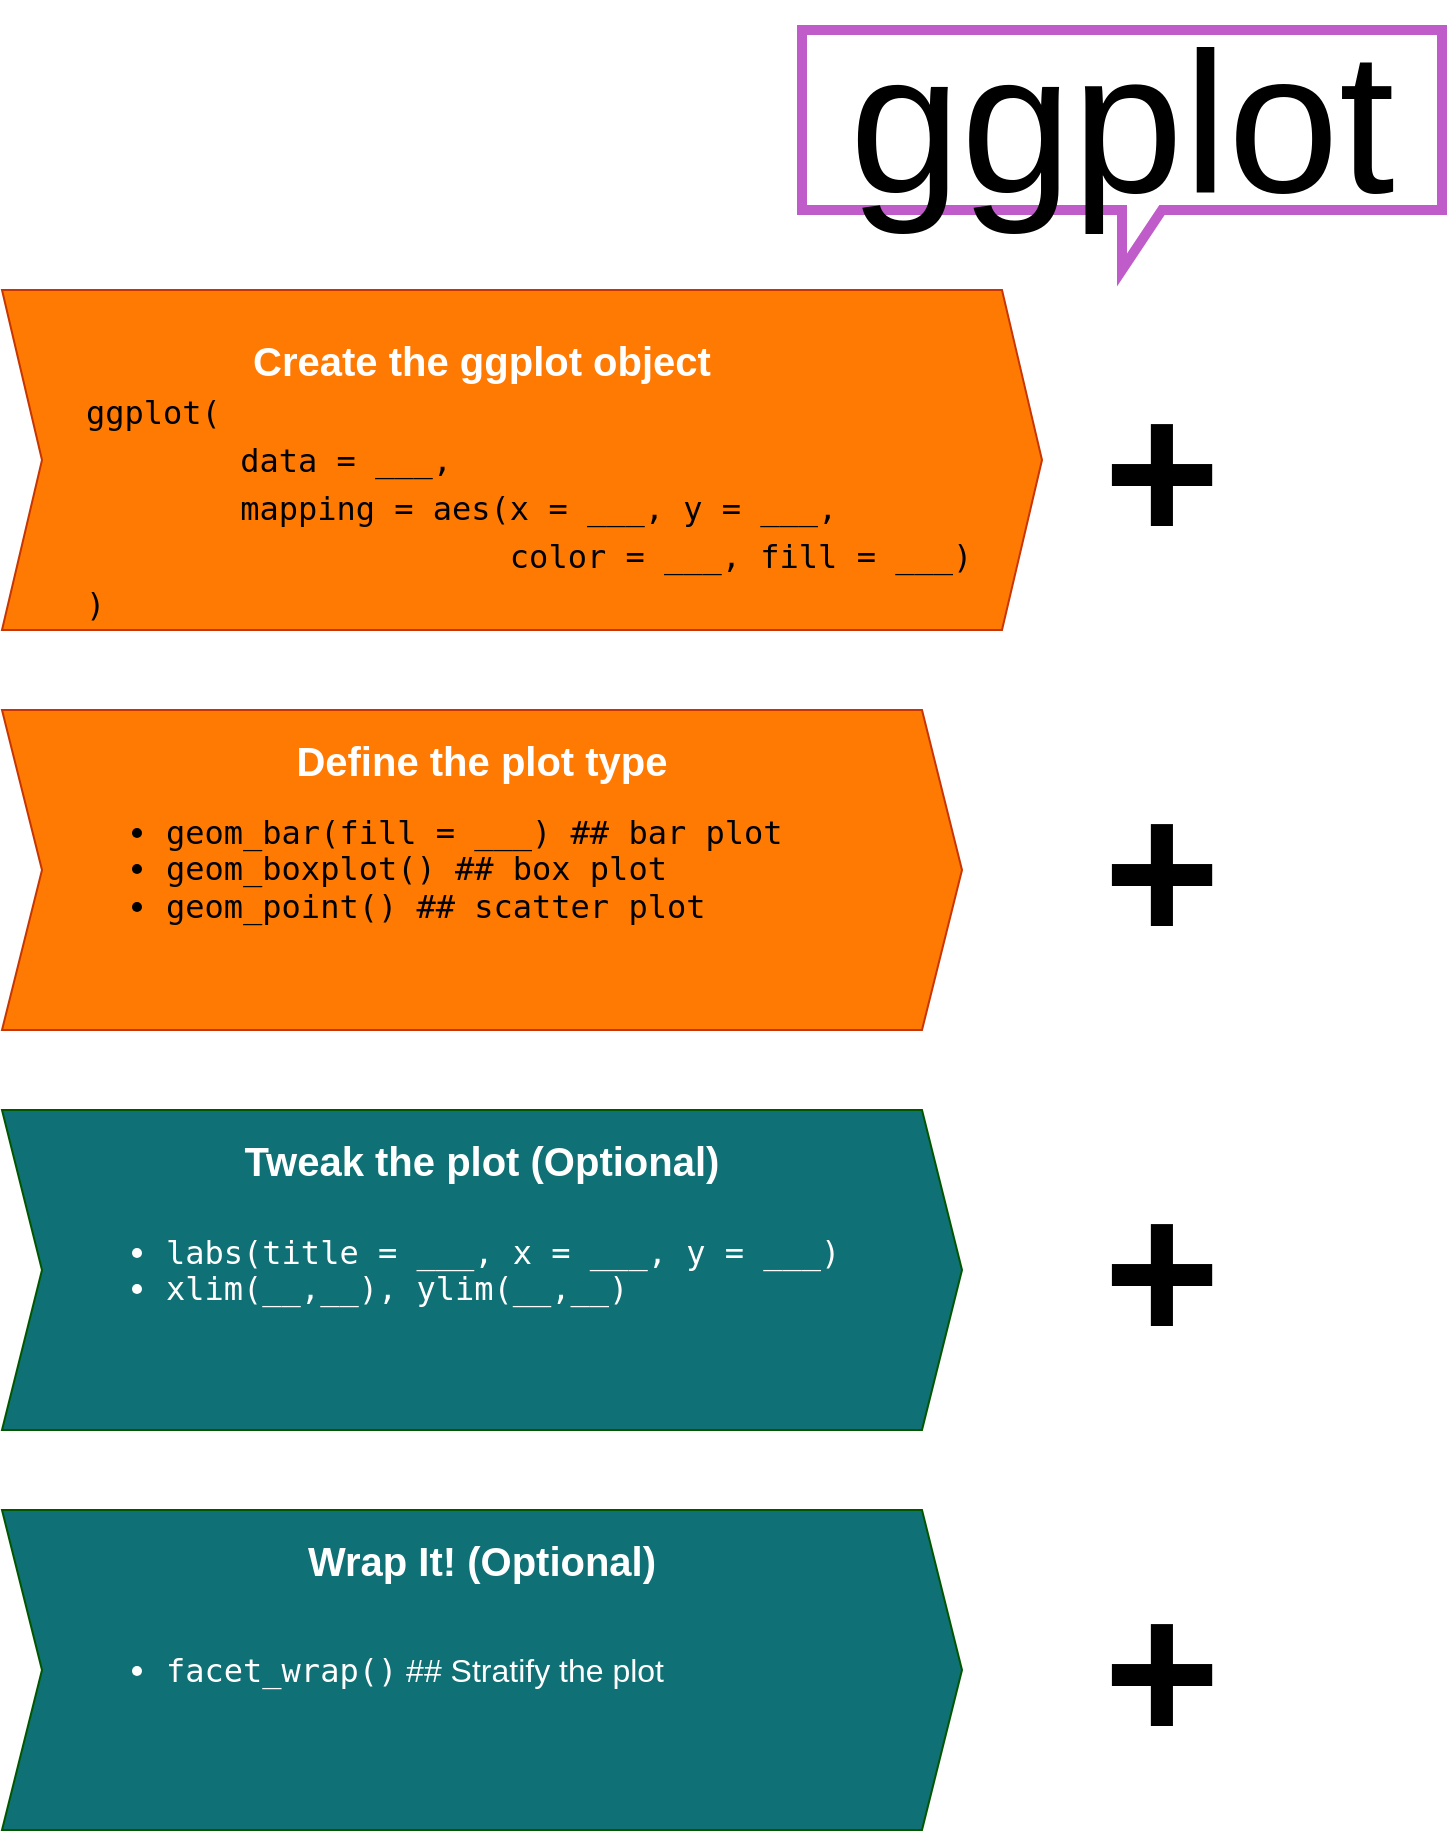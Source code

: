 <mxfile>
    <diagram id="C5RBs43oDa-KdzZeNtuy" name="Page-1">
        <mxGraphModel dx="1111" dy="775" grid="1" gridSize="10" guides="1" tooltips="1" connect="1" arrows="1" fold="1" page="1" pageScale="1" pageWidth="827" pageHeight="1169" math="0" shadow="0">
            <root>
                <mxCell id="WIyWlLk6GJQsqaUBKTNV-0"/>
                <mxCell id="WIyWlLk6GJQsqaUBKTNV-1" parent="WIyWlLk6GJQsqaUBKTNV-0"/>
                <mxCell id="5-JzVDqVPUkqkS9P1yuQ-0" value="&lt;blockquote style=&quot;margin: 0px 0px 0px 40px ; border: none ; padding: 0px ; font-size: 16px ; line-height: 0.5&quot;&gt;&lt;pre&gt;&lt;br&gt;&lt;/pre&gt;&lt;pre&gt;&lt;br&gt;&lt;/pre&gt;&lt;pre&gt;ggplot(&lt;/pre&gt;&lt;pre&gt;&lt;span style=&quot;white-space: pre&quot;&gt;&#9;&lt;/span&gt;data = ___,&lt;/pre&gt;&lt;pre&gt;&lt;span style=&quot;white-space: pre&quot;&gt;&#9;&lt;/span&gt;mapping = aes(x = ___, y = ___,&lt;/pre&gt;&lt;pre&gt;&lt;span style=&quot;white-space: pre&quot;&gt;&#9;&lt;/span&gt;&lt;span style=&quot;white-space: pre&quot;&gt;&#9;&lt;/span&gt;      color = ___, fill = ___)&lt;br&gt;&lt;/pre&gt;&lt;pre&gt;)&lt;/pre&gt;&lt;/blockquote&gt;" style="shape=step;perimeter=stepPerimeter;whiteSpace=wrap;html=1;fixedSize=1;align=left;fillColor=#ff7a03;fontColor=#000000;strokeColor=#C73500;" parent="WIyWlLk6GJQsqaUBKTNV-1" vertex="1">
                    <mxGeometry x="80" y="150" width="520" height="170" as="geometry"/>
                </mxCell>
                <mxCell id="5-JzVDqVPUkqkS9P1yuQ-1" value="&lt;font color=&quot;#ffffff&quot;&gt;Create the ggplot object&lt;/font&gt;" style="text;html=1;strokeColor=none;fillColor=none;align=center;verticalAlign=middle;whiteSpace=wrap;rounded=0;fontSize=20;fontStyle=1" parent="WIyWlLk6GJQsqaUBKTNV-1" vertex="1">
                    <mxGeometry x="180" y="170" width="280" height="30" as="geometry"/>
                </mxCell>
                <mxCell id="5-JzVDqVPUkqkS9P1yuQ-2" value="&lt;font size=&quot;1&quot;&gt;&lt;b style=&quot;font-size: 100px&quot;&gt;+&lt;/b&gt;&lt;/font&gt;" style="text;html=1;strokeColor=none;fillColor=none;align=center;verticalAlign=middle;whiteSpace=wrap;rounded=0;fontSize=16;" parent="WIyWlLk6GJQsqaUBKTNV-1" vertex="1">
                    <mxGeometry x="630" y="225" width="60" height="30" as="geometry"/>
                </mxCell>
                <mxCell id="5-JzVDqVPUkqkS9P1yuQ-4" value="&lt;blockquote style=&quot;margin: 0px 0px 0px 40px ; border: none ; padding: 0px ; font-size: 16px ; line-height: 0.5&quot;&gt;&lt;pre&gt;&lt;ul style=&quot;line-height: 1.2&quot;&gt;&lt;li style=&quot;line-height: 1.1&quot;&gt;geom_bar(fill = ___) ## bar plot&lt;/li&gt;&lt;li style=&quot;line-height: 1.1&quot;&gt;geom_boxplot() ## box plot&lt;/li&gt;&lt;li style=&quot;line-height: 1.2&quot;&gt;geom_point() ## scatter plot&lt;/li&gt;&lt;/ul&gt;&lt;/pre&gt;&lt;/blockquote&gt;" style="shape=step;perimeter=stepPerimeter;whiteSpace=wrap;html=1;fixedSize=1;align=left;fillColor=#ff7a03;fontColor=#000000;strokeColor=#C73500;" parent="WIyWlLk6GJQsqaUBKTNV-1" vertex="1">
                    <mxGeometry x="80" y="360" width="480" height="160" as="geometry"/>
                </mxCell>
                <mxCell id="5-JzVDqVPUkqkS9P1yuQ-5" value="&lt;font size=&quot;1&quot;&gt;&lt;b style=&quot;font-size: 100px&quot;&gt;+&lt;/b&gt;&lt;/font&gt;" style="text;html=1;strokeColor=none;fillColor=none;align=center;verticalAlign=middle;whiteSpace=wrap;rounded=0;fontSize=16;" parent="WIyWlLk6GJQsqaUBKTNV-1" vertex="1">
                    <mxGeometry x="630" y="425" width="60" height="30" as="geometry"/>
                </mxCell>
                <mxCell id="5-JzVDqVPUkqkS9P1yuQ-6" value="&lt;font color=&quot;#ffffff&quot;&gt;Define the plot type&lt;/font&gt;" style="text;html=1;strokeColor=none;fillColor=none;align=center;verticalAlign=middle;whiteSpace=wrap;rounded=0;fontSize=20;fontStyle=1" parent="WIyWlLk6GJQsqaUBKTNV-1" vertex="1">
                    <mxGeometry x="180" y="370" width="280" height="30" as="geometry"/>
                </mxCell>
                <mxCell id="5-JzVDqVPUkqkS9P1yuQ-10" value="&lt;blockquote style=&quot;margin: 0px 0px 0px 40px ; border: none ; padding: 0px ; font-size: 16px ; line-height: 0.5&quot;&gt;&lt;pre&gt;&lt;ul style=&quot;line-height: 1.2&quot;&gt;&lt;li style=&quot;line-height: 1.1&quot;&gt;facet_wrap()&lt;font face=&quot;Helvetica&quot;&gt;&lt;span style=&quot;white-space: normal&quot;&gt;&amp;nbsp;## Stratify the plot&lt;/span&gt;&lt;/font&gt;&lt;/li&gt;&lt;/ul&gt;&lt;/pre&gt;&lt;/blockquote&gt;" style="shape=step;perimeter=stepPerimeter;whiteSpace=wrap;html=1;fixedSize=1;align=left;fillColor=#0f7175;fontColor=#ffffff;strokeColor=#005700;" parent="WIyWlLk6GJQsqaUBKTNV-1" vertex="1">
                    <mxGeometry x="80" y="760" width="480" height="160" as="geometry"/>
                </mxCell>
                <mxCell id="5-JzVDqVPUkqkS9P1yuQ-11" value="&lt;font size=&quot;1&quot;&gt;&lt;b style=&quot;font-size: 100px&quot;&gt;+&lt;/b&gt;&lt;/font&gt;" style="text;html=1;strokeColor=none;fillColor=none;align=center;verticalAlign=middle;whiteSpace=wrap;rounded=0;fontSize=16;" parent="WIyWlLk6GJQsqaUBKTNV-1" vertex="1">
                    <mxGeometry x="630" y="825" width="60" height="30" as="geometry"/>
                </mxCell>
                <mxCell id="5-JzVDqVPUkqkS9P1yuQ-12" value="&lt;font color=&quot;#ffffff&quot;&gt;Wrap It! (Optional)&lt;/font&gt;" style="text;html=1;strokeColor=none;fillColor=none;align=center;verticalAlign=middle;whiteSpace=wrap;rounded=0;fontSize=20;fontStyle=1" parent="WIyWlLk6GJQsqaUBKTNV-1" vertex="1">
                    <mxGeometry x="180" y="770" width="280" height="30" as="geometry"/>
                </mxCell>
                <mxCell id="5-JzVDqVPUkqkS9P1yuQ-14" value="&lt;blockquote style=&quot;margin: 0px 0px 0px 40px ; border: none ; padding: 0px ; font-size: 16px ; line-height: 0.5&quot;&gt;&lt;pre&gt;&lt;ul style=&quot;line-height: 1.2&quot;&gt;&lt;li style=&quot;line-height: 1.1&quot;&gt;labs(title = ___, x = ___, y = ___)&lt;/li&gt;&lt;li style=&quot;line-height: 1.1&quot;&gt;xlim(__,__), ylim(__,__)&lt;/li&gt;&lt;/ul&gt;&lt;/pre&gt;&lt;/blockquote&gt;" style="shape=step;perimeter=stepPerimeter;whiteSpace=wrap;html=1;fixedSize=1;align=left;fillColor=#0f7175;fontColor=#ffffff;strokeColor=#005700;" parent="WIyWlLk6GJQsqaUBKTNV-1" vertex="1">
                    <mxGeometry x="80" y="560" width="480" height="160" as="geometry"/>
                </mxCell>
                <mxCell id="5-JzVDqVPUkqkS9P1yuQ-15" value="&lt;font size=&quot;1&quot;&gt;&lt;b style=&quot;font-size: 100px&quot;&gt;+&lt;/b&gt;&lt;/font&gt;" style="text;html=1;strokeColor=none;fillColor=none;align=center;verticalAlign=middle;whiteSpace=wrap;rounded=0;fontSize=16;" parent="WIyWlLk6GJQsqaUBKTNV-1" vertex="1">
                    <mxGeometry x="630" y="625" width="60" height="30" as="geometry"/>
                </mxCell>
                <mxCell id="5-JzVDqVPUkqkS9P1yuQ-16" value="&lt;font color=&quot;#ffffff&quot;&gt;Tweak the plot (Optional)&lt;/font&gt;" style="text;html=1;strokeColor=none;fillColor=none;align=center;verticalAlign=middle;whiteSpace=wrap;rounded=0;fontSize=20;fontStyle=1" parent="WIyWlLk6GJQsqaUBKTNV-1" vertex="1">
                    <mxGeometry x="180" y="570" width="280" height="30" as="geometry"/>
                </mxCell>
                <mxCell id="5-JzVDqVPUkqkS9P1yuQ-17" value="ggplot" style="shape=callout;whiteSpace=wrap;html=1;perimeter=calloutPerimeter;fontSize=100;strokeColor=#bf5cca;strokeWidth=5;" parent="WIyWlLk6GJQsqaUBKTNV-1" vertex="1">
                    <mxGeometry x="480" y="20" width="320" height="120" as="geometry"/>
                </mxCell>
            </root>
        </mxGraphModel>
    </diagram>
</mxfile>